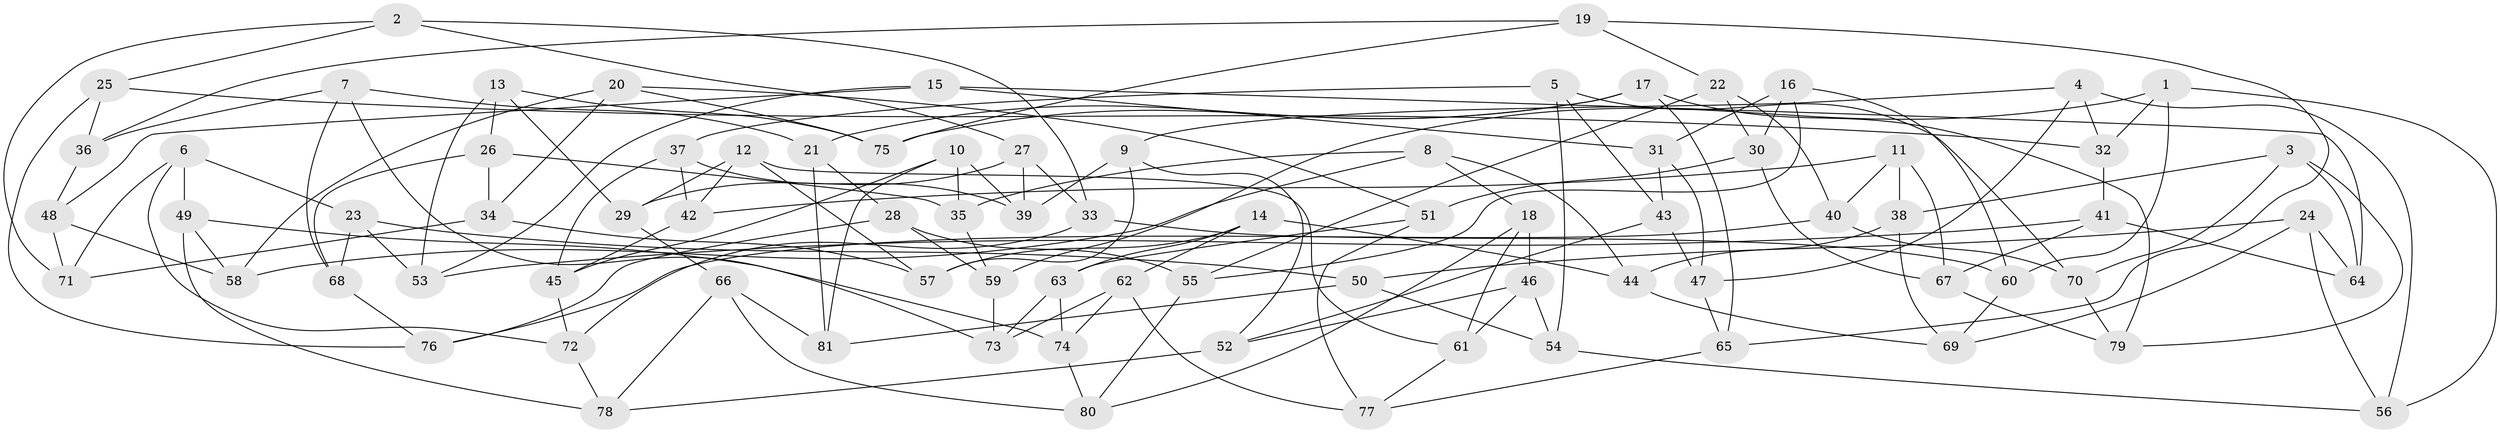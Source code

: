 // Generated by graph-tools (version 1.1) at 2025/58/03/09/25 04:58:57]
// undirected, 81 vertices, 162 edges
graph export_dot {
graph [start="1"]
  node [color=gray90,style=filled];
  1;
  2;
  3;
  4;
  5;
  6;
  7;
  8;
  9;
  10;
  11;
  12;
  13;
  14;
  15;
  16;
  17;
  18;
  19;
  20;
  21;
  22;
  23;
  24;
  25;
  26;
  27;
  28;
  29;
  30;
  31;
  32;
  33;
  34;
  35;
  36;
  37;
  38;
  39;
  40;
  41;
  42;
  43;
  44;
  45;
  46;
  47;
  48;
  49;
  50;
  51;
  52;
  53;
  54;
  55;
  56;
  57;
  58;
  59;
  60;
  61;
  62;
  63;
  64;
  65;
  66;
  67;
  68;
  69;
  70;
  71;
  72;
  73;
  74;
  75;
  76;
  77;
  78;
  79;
  80;
  81;
  1 -- 59;
  1 -- 60;
  1 -- 56;
  1 -- 32;
  2 -- 71;
  2 -- 27;
  2 -- 25;
  2 -- 33;
  3 -- 38;
  3 -- 70;
  3 -- 64;
  3 -- 79;
  4 -- 9;
  4 -- 47;
  4 -- 56;
  4 -- 32;
  5 -- 70;
  5 -- 37;
  5 -- 43;
  5 -- 54;
  6 -- 71;
  6 -- 72;
  6 -- 23;
  6 -- 49;
  7 -- 21;
  7 -- 73;
  7 -- 68;
  7 -- 36;
  8 -- 58;
  8 -- 18;
  8 -- 44;
  8 -- 35;
  9 -- 57;
  9 -- 52;
  9 -- 39;
  10 -- 35;
  10 -- 39;
  10 -- 45;
  10 -- 81;
  11 -- 38;
  11 -- 67;
  11 -- 40;
  11 -- 42;
  12 -- 61;
  12 -- 42;
  12 -- 29;
  12 -- 57;
  13 -- 53;
  13 -- 26;
  13 -- 75;
  13 -- 29;
  14 -- 57;
  14 -- 63;
  14 -- 44;
  14 -- 62;
  15 -- 31;
  15 -- 64;
  15 -- 48;
  15 -- 53;
  16 -- 60;
  16 -- 31;
  16 -- 30;
  16 -- 55;
  17 -- 79;
  17 -- 21;
  17 -- 65;
  17 -- 75;
  18 -- 61;
  18 -- 80;
  18 -- 46;
  19 -- 22;
  19 -- 36;
  19 -- 65;
  19 -- 75;
  20 -- 75;
  20 -- 58;
  20 -- 51;
  20 -- 34;
  21 -- 28;
  21 -- 81;
  22 -- 55;
  22 -- 30;
  22 -- 40;
  23 -- 53;
  23 -- 50;
  23 -- 68;
  24 -- 69;
  24 -- 64;
  24 -- 50;
  24 -- 56;
  25 -- 32;
  25 -- 36;
  25 -- 76;
  26 -- 68;
  26 -- 35;
  26 -- 34;
  27 -- 33;
  27 -- 39;
  27 -- 29;
  28 -- 55;
  28 -- 76;
  28 -- 59;
  29 -- 66;
  30 -- 67;
  30 -- 51;
  31 -- 43;
  31 -- 47;
  32 -- 41;
  33 -- 60;
  33 -- 72;
  34 -- 57;
  34 -- 71;
  35 -- 59;
  36 -- 48;
  37 -- 39;
  37 -- 42;
  37 -- 45;
  38 -- 69;
  38 -- 44;
  40 -- 70;
  40 -- 76;
  41 -- 67;
  41 -- 64;
  41 -- 53;
  42 -- 45;
  43 -- 47;
  43 -- 52;
  44 -- 69;
  45 -- 72;
  46 -- 54;
  46 -- 52;
  46 -- 61;
  47 -- 65;
  48 -- 58;
  48 -- 71;
  49 -- 74;
  49 -- 58;
  49 -- 78;
  50 -- 54;
  50 -- 81;
  51 -- 77;
  51 -- 63;
  52 -- 78;
  54 -- 56;
  55 -- 80;
  59 -- 73;
  60 -- 69;
  61 -- 77;
  62 -- 77;
  62 -- 74;
  62 -- 73;
  63 -- 73;
  63 -- 74;
  65 -- 77;
  66 -- 80;
  66 -- 81;
  66 -- 78;
  67 -- 79;
  68 -- 76;
  70 -- 79;
  72 -- 78;
  74 -- 80;
}
